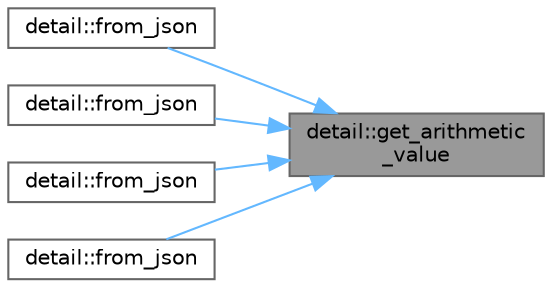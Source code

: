 digraph "detail::get_arithmetic_value"
{
 // INTERACTIVE_SVG=YES
 // LATEX_PDF_SIZE
  bgcolor="transparent";
  edge [fontname=Helvetica,fontsize=10,labelfontname=Helvetica,labelfontsize=10];
  node [fontname=Helvetica,fontsize=10,shape=box,height=0.2,width=0.4];
  rankdir="RL";
  Node1 [id="Node000001",label="detail::get_arithmetic\l_value",height=0.2,width=0.4,color="gray40", fillcolor="grey60", style="filled", fontcolor="black",tooltip=" "];
  Node1 -> Node2 [id="edge1_Node000001_Node000002",dir="back",color="steelblue1",style="solid",tooltip=" "];
  Node2 [id="Node000002",label="detail::from_json",height=0.2,width=0.4,color="grey40", fillcolor="white", style="filled",URL="$namespacedetail.html#a0ee80fe4260faeb92fe847620f7a2712",tooltip=" "];
  Node1 -> Node3 [id="edge2_Node000001_Node000003",dir="back",color="steelblue1",style="solid",tooltip=" "];
  Node3 [id="Node000003",label="detail::from_json",height=0.2,width=0.4,color="grey40", fillcolor="white", style="filled",URL="$namespacedetail.html#a4c4e5abfc7ef24404781b5d8662891c0",tooltip=" "];
  Node1 -> Node4 [id="edge3_Node000001_Node000004",dir="back",color="steelblue1",style="solid",tooltip=" "];
  Node4 [id="Node000004",label="detail::from_json",height=0.2,width=0.4,color="grey40", fillcolor="white", style="filled",URL="$namespacedetail.html#a8c225a3450f5d8a42cded36558ce54bf",tooltip=" "];
  Node1 -> Node5 [id="edge4_Node000001_Node000005",dir="back",color="steelblue1",style="solid",tooltip=" "];
  Node5 [id="Node000005",label="detail::from_json",height=0.2,width=0.4,color="grey40", fillcolor="white", style="filled",URL="$namespacedetail.html#a6b5ceb7afc9a944042efac660c052db8",tooltip=" "];
}

